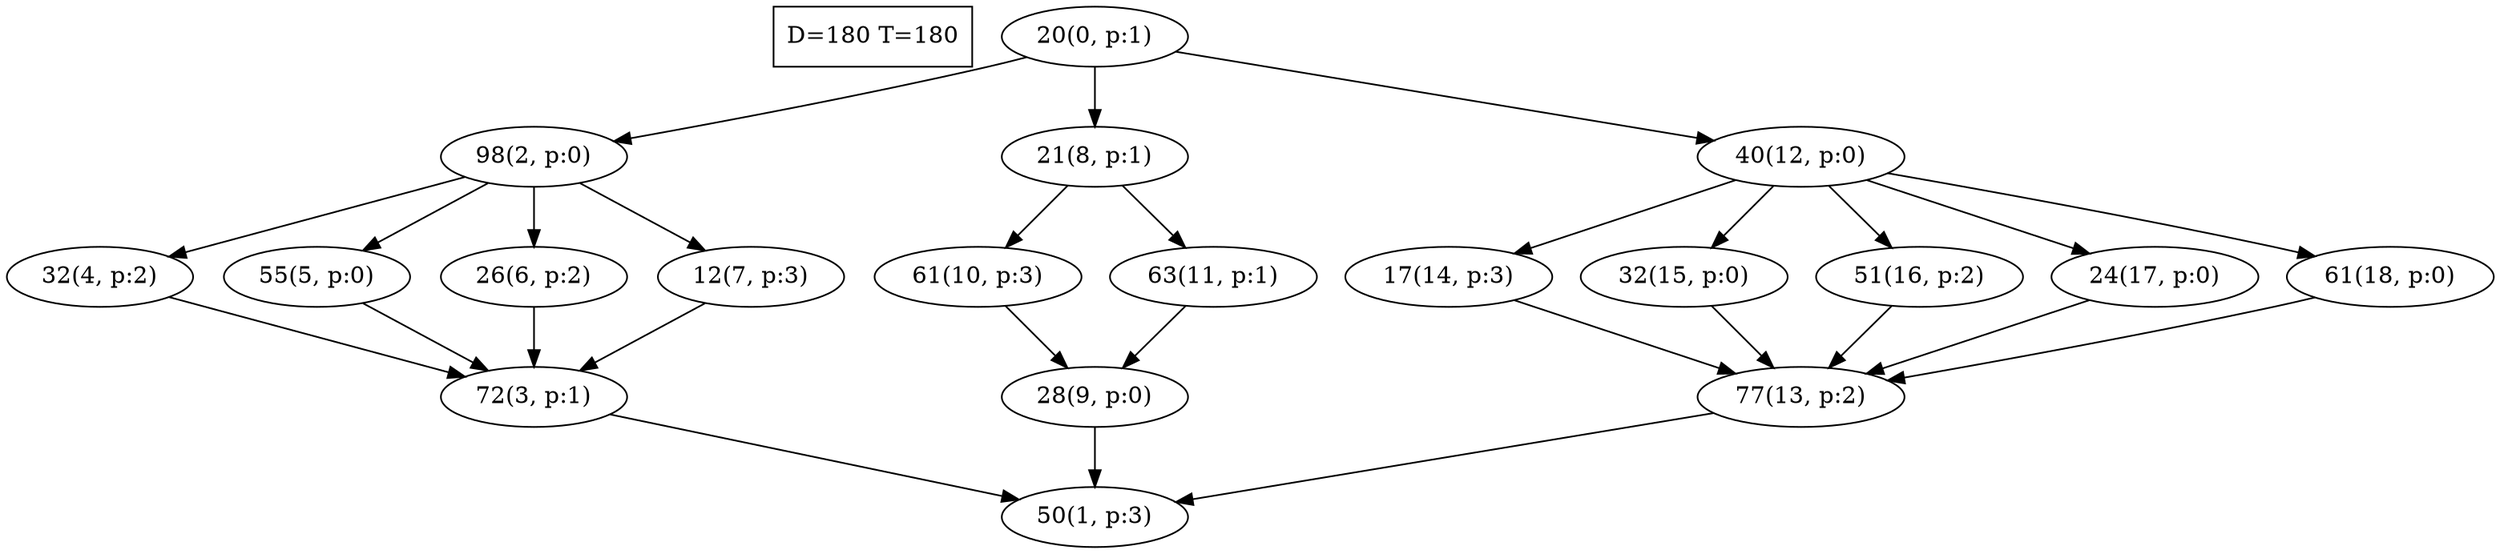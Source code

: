 digraph Task {
i [shape=box, label="D=180 T=180"]; 
0 [label="20(0, p:1)"];
1 [label="50(1, p:3)"];
2 [label="98(2, p:0)"];
3 [label="72(3, p:1)"];
4 [label="32(4, p:2)"];
5 [label="55(5, p:0)"];
6 [label="26(6, p:2)"];
7 [label="12(7, p:3)"];
8 [label="21(8, p:1)"];
9 [label="28(9, p:0)"];
10 [label="61(10, p:3)"];
11 [label="63(11, p:1)"];
12 [label="40(12, p:0)"];
13 [label="77(13, p:2)"];
14 [label="17(14, p:3)"];
15 [label="32(15, p:0)"];
16 [label="51(16, p:2)"];
17 [label="24(17, p:0)"];
18 [label="61(18, p:0)"];
0 -> 2;
0 -> 8;
0 -> 12;
2 -> 4;
2 -> 5;
2 -> 6;
2 -> 7;
3 -> 1;
4 -> 3;
5 -> 3;
6 -> 3;
7 -> 3;
8 -> 10;
8 -> 11;
9 -> 1;
10 -> 9;
11 -> 9;
12 -> 14;
12 -> 15;
12 -> 16;
12 -> 17;
12 -> 18;
13 -> 1;
14 -> 13;
15 -> 13;
16 -> 13;
17 -> 13;
18 -> 13;
}